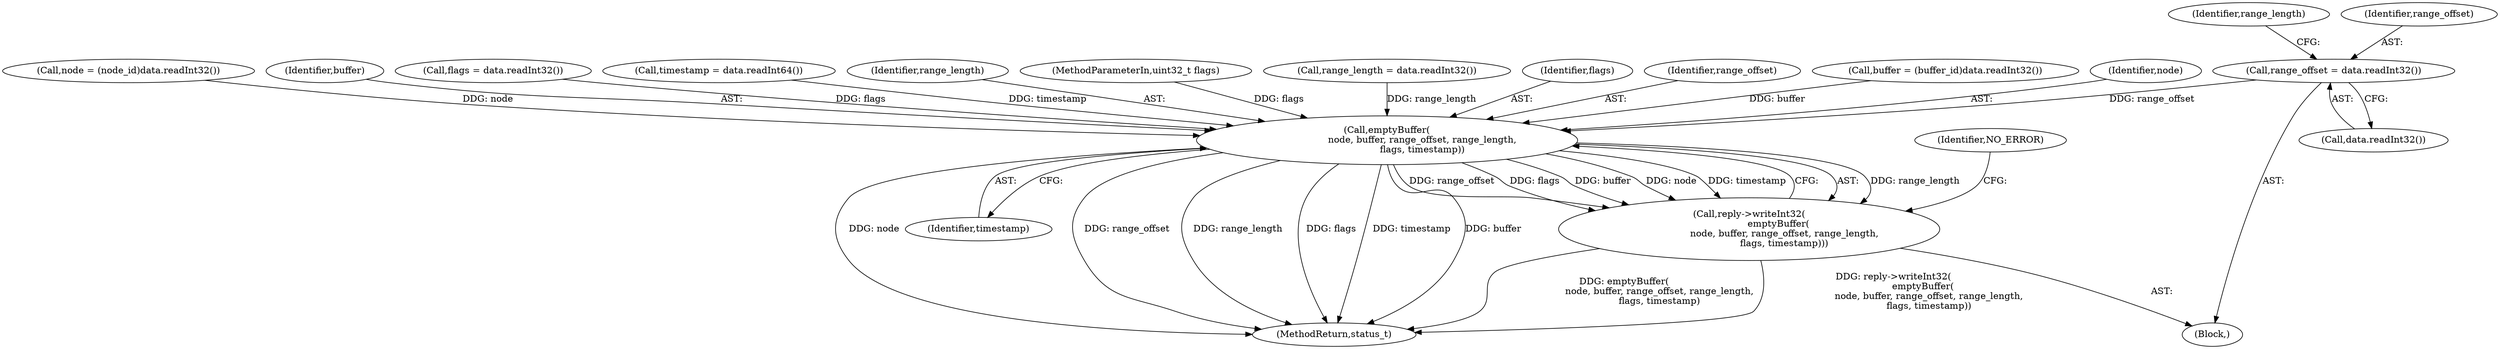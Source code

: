 digraph "0_Android_1171e7c047bf79e7c93342bb6a812c9edd86aa84@API" {
"1001007" [label="(Call,range_offset = data.readInt32())"];
"1001023" [label="(Call,emptyBuffer(\n                        node, buffer, range_offset, range_length,\n                        flags, timestamp))"];
"1001022" [label="(Call,reply->writeInt32(\n                    emptyBuffer(\n                        node, buffer, range_offset, range_length,\n                        flags, timestamp)))"];
"1001009" [label="(Call,data.readInt32())"];
"1001026" [label="(Identifier,range_offset)"];
"1001001" [label="(Call,buffer = (buffer_id)data.readInt32())"];
"1001031" [label="(Identifier,NO_ERROR)"];
"1001024" [label="(Identifier,node)"];
"1001029" [label="(Identifier,timestamp)"];
"1000995" [label="(Call,node = (node_id)data.readInt32())"];
"1001025" [label="(Identifier,buffer)"];
"1001015" [label="(Call,flags = data.readInt32())"];
"1000989" [label="(Block,)"];
"1001012" [label="(Identifier,range_length)"];
"1001019" [label="(Call,timestamp = data.readInt64())"];
"1001075" [label="(MethodReturn,status_t)"];
"1001027" [label="(Identifier,range_length)"];
"1001008" [label="(Identifier,range_offset)"];
"1001007" [label="(Call,range_offset = data.readInt32())"];
"1000105" [label="(MethodParameterIn,uint32_t flags)"];
"1001011" [label="(Call,range_length = data.readInt32())"];
"1001022" [label="(Call,reply->writeInt32(\n                    emptyBuffer(\n                        node, buffer, range_offset, range_length,\n                        flags, timestamp)))"];
"1001023" [label="(Call,emptyBuffer(\n                        node, buffer, range_offset, range_length,\n                        flags, timestamp))"];
"1001028" [label="(Identifier,flags)"];
"1001007" -> "1000989"  [label="AST: "];
"1001007" -> "1001009"  [label="CFG: "];
"1001008" -> "1001007"  [label="AST: "];
"1001009" -> "1001007"  [label="AST: "];
"1001012" -> "1001007"  [label="CFG: "];
"1001007" -> "1001023"  [label="DDG: range_offset"];
"1001023" -> "1001022"  [label="AST: "];
"1001023" -> "1001029"  [label="CFG: "];
"1001024" -> "1001023"  [label="AST: "];
"1001025" -> "1001023"  [label="AST: "];
"1001026" -> "1001023"  [label="AST: "];
"1001027" -> "1001023"  [label="AST: "];
"1001028" -> "1001023"  [label="AST: "];
"1001029" -> "1001023"  [label="AST: "];
"1001022" -> "1001023"  [label="CFG: "];
"1001023" -> "1001075"  [label="DDG: node"];
"1001023" -> "1001075"  [label="DDG: range_offset"];
"1001023" -> "1001075"  [label="DDG: range_length"];
"1001023" -> "1001075"  [label="DDG: flags"];
"1001023" -> "1001075"  [label="DDG: timestamp"];
"1001023" -> "1001075"  [label="DDG: buffer"];
"1001023" -> "1001022"  [label="DDG: range_length"];
"1001023" -> "1001022"  [label="DDG: range_offset"];
"1001023" -> "1001022"  [label="DDG: flags"];
"1001023" -> "1001022"  [label="DDG: buffer"];
"1001023" -> "1001022"  [label="DDG: node"];
"1001023" -> "1001022"  [label="DDG: timestamp"];
"1000995" -> "1001023"  [label="DDG: node"];
"1001001" -> "1001023"  [label="DDG: buffer"];
"1001011" -> "1001023"  [label="DDG: range_length"];
"1001015" -> "1001023"  [label="DDG: flags"];
"1000105" -> "1001023"  [label="DDG: flags"];
"1001019" -> "1001023"  [label="DDG: timestamp"];
"1001022" -> "1000989"  [label="AST: "];
"1001031" -> "1001022"  [label="CFG: "];
"1001022" -> "1001075"  [label="DDG: emptyBuffer(\n                        node, buffer, range_offset, range_length,\n                        flags, timestamp)"];
"1001022" -> "1001075"  [label="DDG: reply->writeInt32(\n                    emptyBuffer(\n                        node, buffer, range_offset, range_length,\n                        flags, timestamp))"];
}
